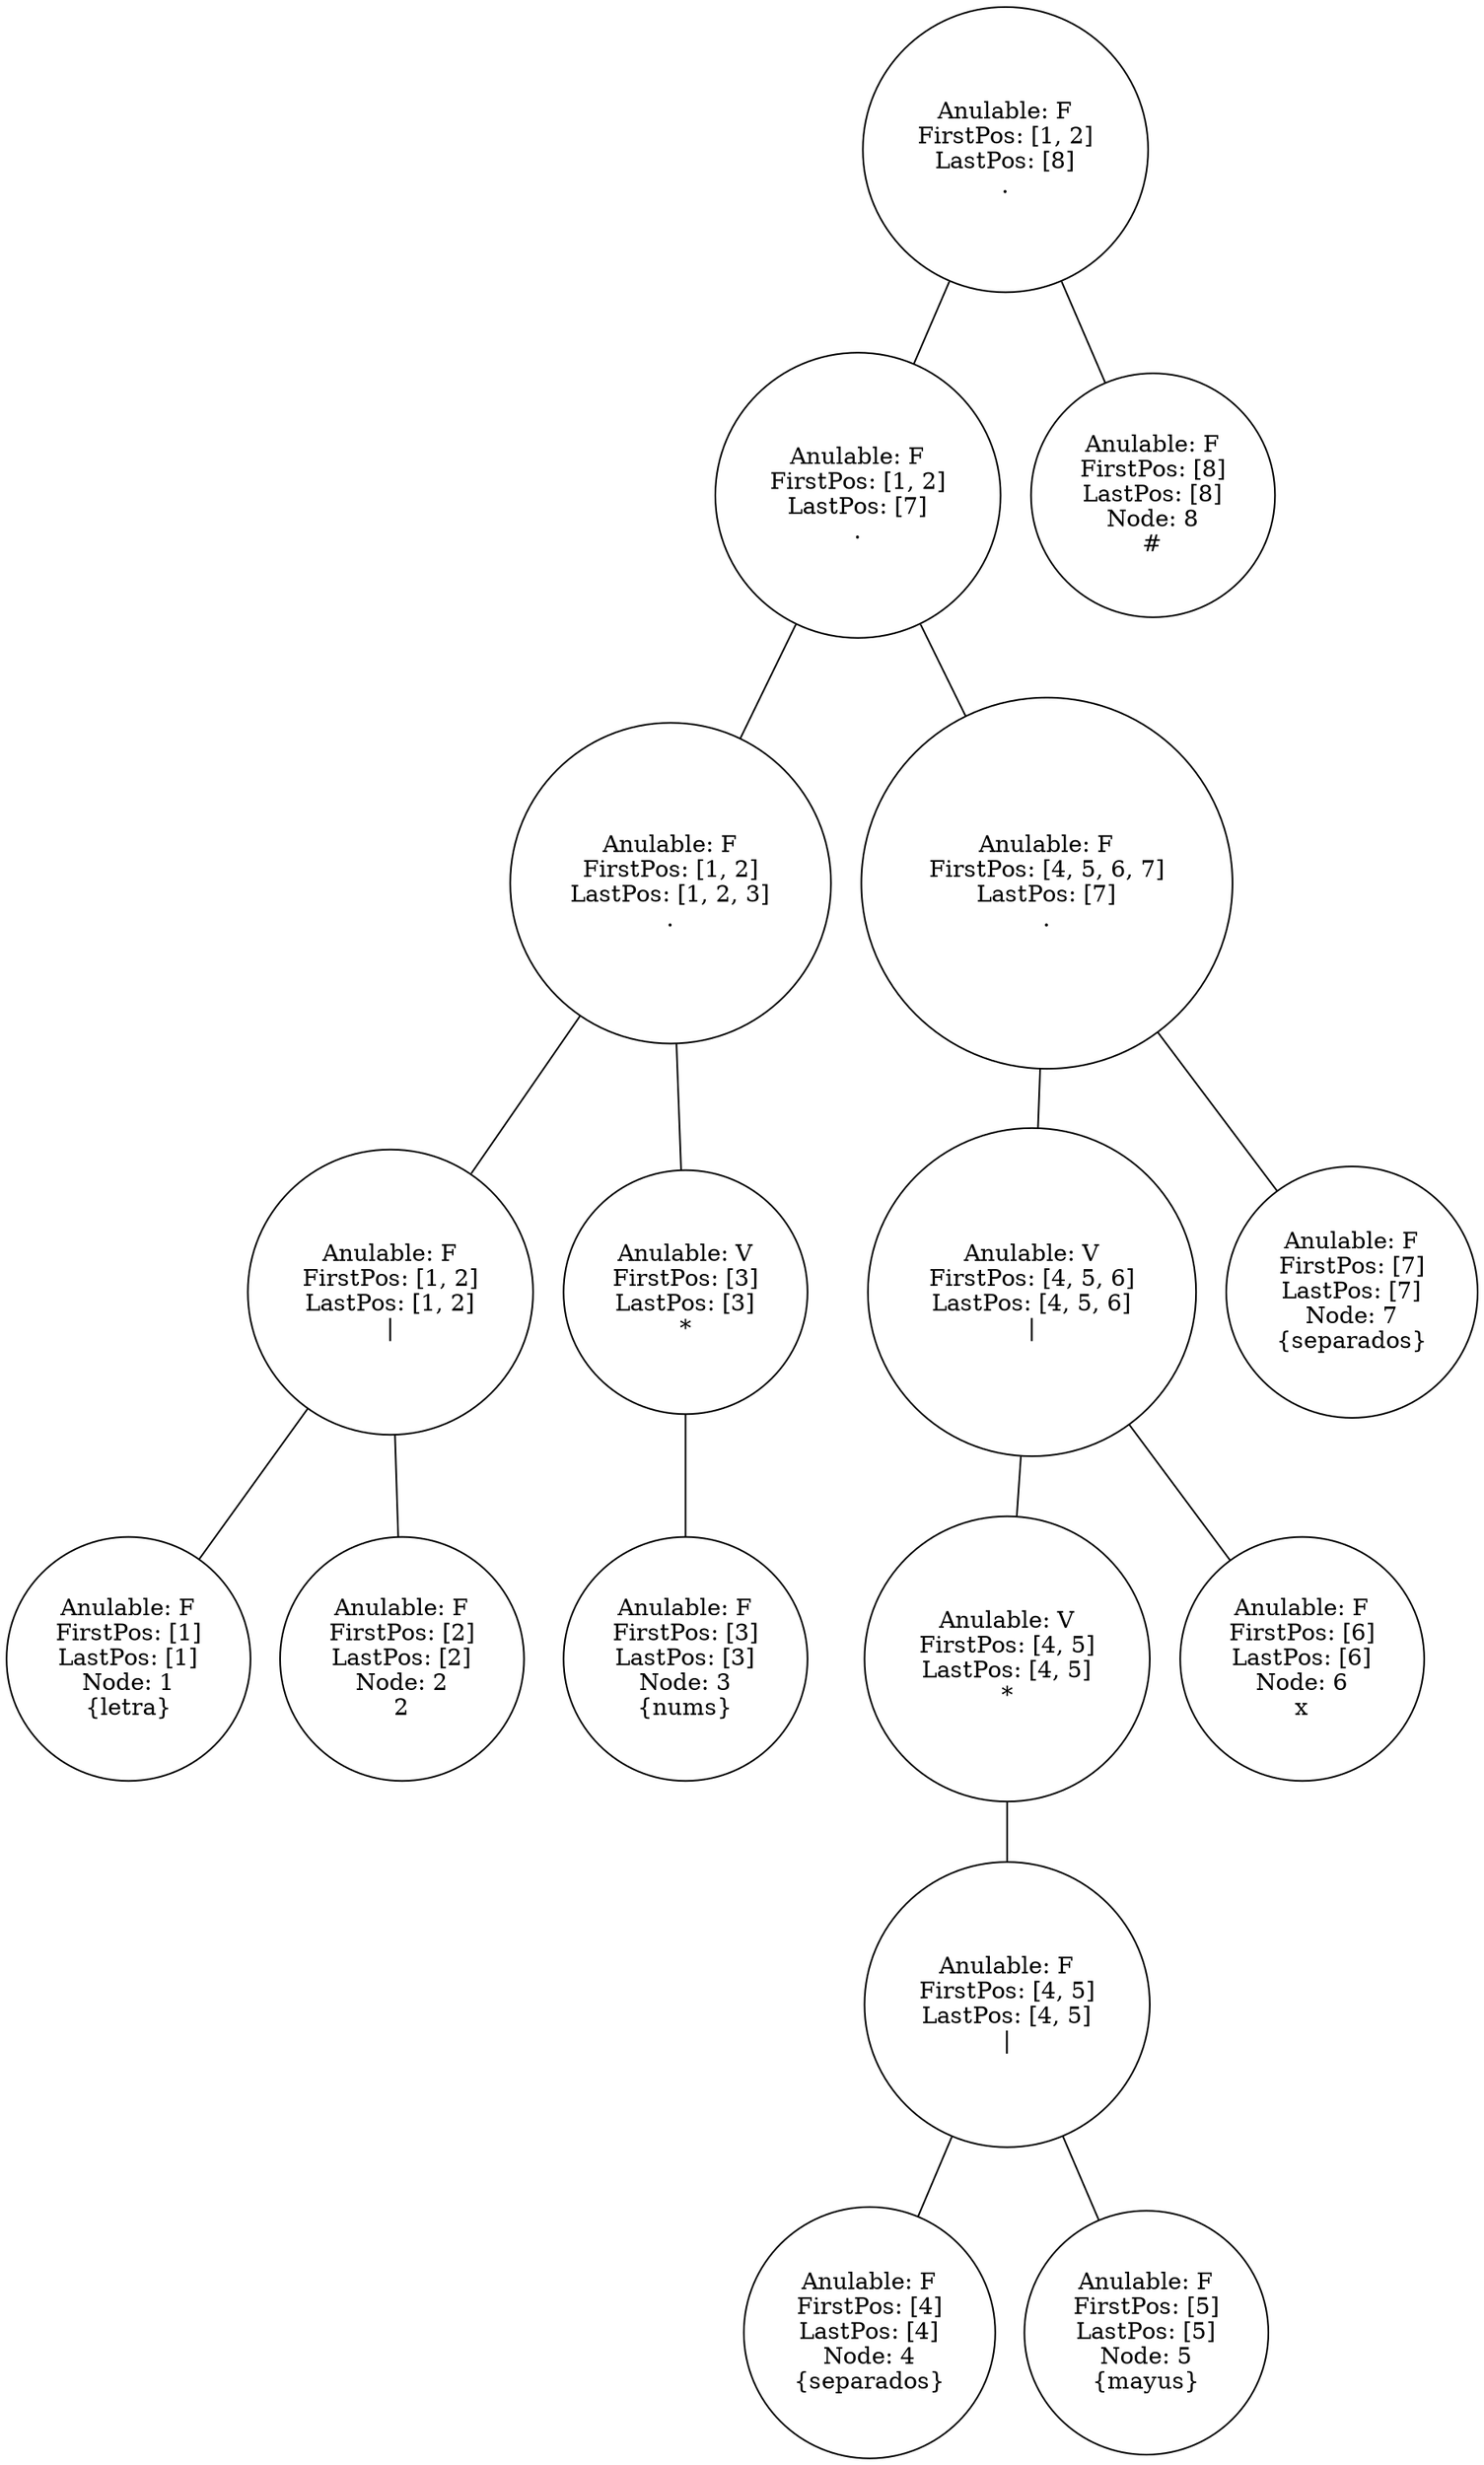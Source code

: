 graph G {AND_8 [label="Anulable: F
FirstPos: [1, 2]
LastPos: [8]
.", shape="circle", width=1, height=1];
AND_7 [label="Anulable: F
FirstPos: [1, 2]
LastPos: [7]
.", shape="circle", width=1, height=1];
AND_2 [label="Anulable: F
FirstPos: [1, 2]
LastPos: [1, 2, 3]
.", shape="circle", width=1, height=1];
OR_0 [label="Anulable: F
FirstPos: [1, 2]
LastPos: [1, 2]
|", shape="circle", width=1, height=1];
I_1 [label="Anulable: F
FirstPos: [1]
LastPos: [1]
Node: 1
{letra}", shape="circle", width=1, height=1];
I_2 [label="Anulable: F
FirstPos: [2]
LastPos: [2]
Node: 2
2", shape="circle", width=1, height=1];
KLEENE_1 [label="Anulable: V
FirstPos: [3]
LastPos: [3]
*", shape="circle", width=1, height=1];
I_3 [label="Anulable: F
FirstPos: [3]
LastPos: [3]
Node: 3
{nums}", shape="circle", width=1, height=1];
AND_6 [label="Anulable: F
FirstPos: [4, 5, 6, 7]
LastPos: [7]
.", shape="circle", width=1, height=1];
OR_5 [label="Anulable: V
FirstPos: [4, 5, 6]
LastPos: [4, 5, 6]
|", shape="circle", width=1, height=1];
KLEENE_4 [label="Anulable: V
FirstPos: [4, 5]
LastPos: [4, 5]
*", shape="circle", width=1, height=1];
OR_3 [label="Anulable: F
FirstPos: [4, 5]
LastPos: [4, 5]
|", shape="circle", width=1, height=1];
I_4 [label="Anulable: F
FirstPos: [4]
LastPos: [4]
Node: 4
{separados}", shape="circle", width=1, height=1];
I_5 [label="Anulable: F
FirstPos: [5]
LastPos: [5]
Node: 5
{mayus}", shape="circle", width=1, height=1];
I_6 [label="Anulable: F
FirstPos: [6]
LastPos: [6]
Node: 6
x", shape="circle", width=1, height=1];
I_7 [label="Anulable: F
FirstPos: [7]
LastPos: [7]
Node: 7
{separados}", shape="circle", width=1, height=1];
I_ACEPTANCE_8 [label="Anulable: F
FirstPos: [8]
LastPos: [8]
Node: 8
#", shape="circle", width=1, height=1];
AND_8 -- AND_7;
AND_7 -- AND_2;
AND_2 -- OR_0;
OR_0 -- I_1;
OR_0 -- I_2;
AND_2 -- KLEENE_1;
KLEENE_1 -- I_3;
AND_7 -- AND_6;
AND_6 -- OR_5;
OR_5 -- KLEENE_4;
KLEENE_4 -- OR_3;
OR_3 -- I_4;
OR_3 -- I_5;
OR_5 -- I_6;
AND_6 -- I_7;
AND_8 -- I_ACEPTANCE_8;
}